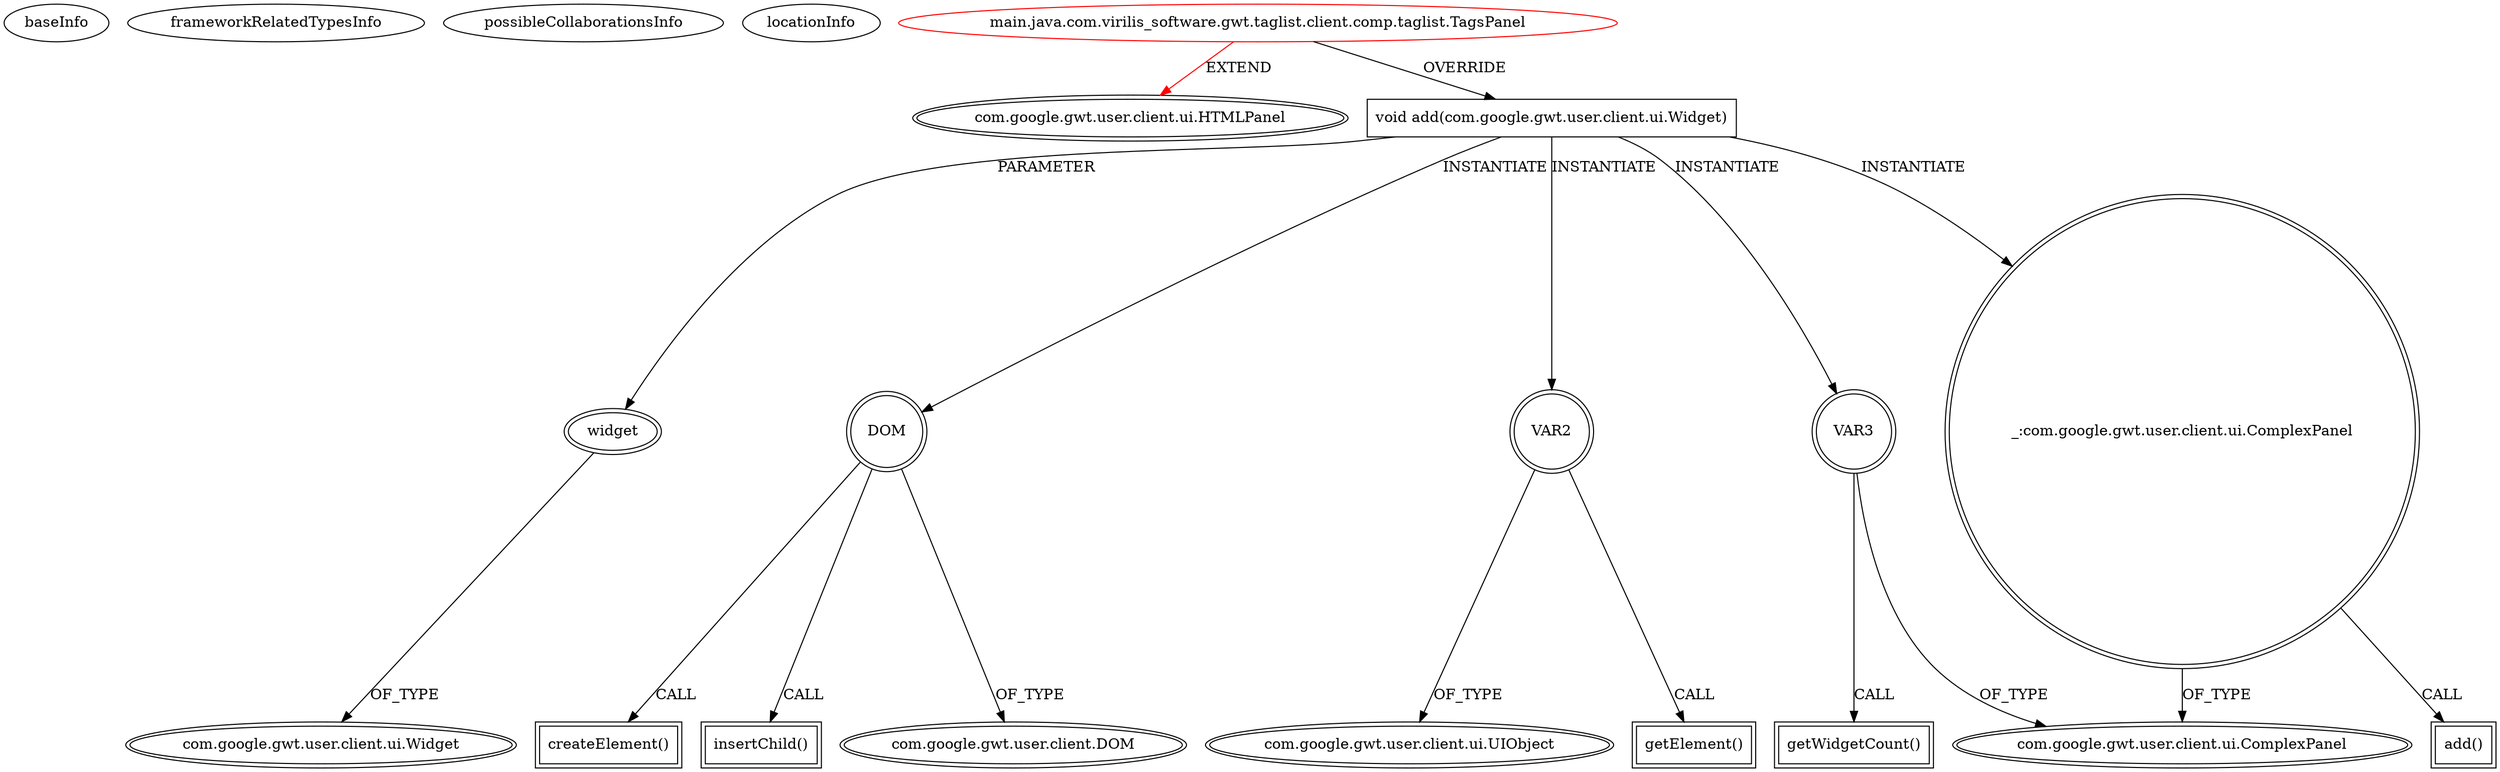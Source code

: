 digraph {
baseInfo[graphId=1045,category="extension_graph",isAnonymous=false,possibleRelation=false]
frameworkRelatedTypesInfo[0="com.google.gwt.user.client.ui.HTMLPanel"]
possibleCollaborationsInfo[]
locationInfo[projectName="cbopp-gwt-taglist",filePath="/cbopp-gwt-taglist/gwt-taglist-master/src/main/java/com/virilis_software/gwt/taglist/client/comp/taglist/TagsPanel.java",contextSignature="TagsPanel",graphId="1045"]
0[label="main.java.com.virilis_software.gwt.taglist.client.comp.taglist.TagsPanel",vertexType="ROOT_CLIENT_CLASS_DECLARATION",isFrameworkType=false,color=red]
1[label="com.google.gwt.user.client.ui.HTMLPanel",vertexType="FRAMEWORK_CLASS_TYPE",isFrameworkType=true,peripheries=2]
2[label="void add(com.google.gwt.user.client.ui.Widget)",vertexType="OVERRIDING_METHOD_DECLARATION",isFrameworkType=false,shape=box]
3[label="widget",vertexType="PARAMETER_DECLARATION",isFrameworkType=true,peripheries=2]
4[label="com.google.gwt.user.client.ui.Widget",vertexType="FRAMEWORK_CLASS_TYPE",isFrameworkType=true,peripheries=2]
5[label="DOM",vertexType="VARIABLE_EXPRESION",isFrameworkType=true,peripheries=2,shape=circle]
7[label="com.google.gwt.user.client.DOM",vertexType="FRAMEWORK_CLASS_TYPE",isFrameworkType=true,peripheries=2]
6[label="createElement()",vertexType="INSIDE_CALL",isFrameworkType=true,peripheries=2,shape=box]
9[label="insertChild()",vertexType="INSIDE_CALL",isFrameworkType=true,peripheries=2,shape=box]
10[label="VAR2",vertexType="VARIABLE_EXPRESION",isFrameworkType=true,peripheries=2,shape=circle]
12[label="com.google.gwt.user.client.ui.UIObject",vertexType="FRAMEWORK_CLASS_TYPE",isFrameworkType=true,peripheries=2]
11[label="getElement()",vertexType="INSIDE_CALL",isFrameworkType=true,peripheries=2,shape=box]
13[label="VAR3",vertexType="VARIABLE_EXPRESION",isFrameworkType=true,peripheries=2,shape=circle]
15[label="com.google.gwt.user.client.ui.ComplexPanel",vertexType="FRAMEWORK_CLASS_TYPE",isFrameworkType=true,peripheries=2]
14[label="getWidgetCount()",vertexType="INSIDE_CALL",isFrameworkType=true,peripheries=2,shape=box]
16[label="_:com.google.gwt.user.client.ui.ComplexPanel",vertexType="VARIABLE_EXPRESION",isFrameworkType=true,peripheries=2,shape=circle]
17[label="add()",vertexType="INSIDE_CALL",isFrameworkType=true,peripheries=2,shape=box]
0->1[label="EXTEND",color=red]
0->2[label="OVERRIDE"]
3->4[label="OF_TYPE"]
2->3[label="PARAMETER"]
2->5[label="INSTANTIATE"]
5->7[label="OF_TYPE"]
5->6[label="CALL"]
5->9[label="CALL"]
2->10[label="INSTANTIATE"]
10->12[label="OF_TYPE"]
10->11[label="CALL"]
2->13[label="INSTANTIATE"]
13->15[label="OF_TYPE"]
13->14[label="CALL"]
2->16[label="INSTANTIATE"]
16->15[label="OF_TYPE"]
16->17[label="CALL"]
}
